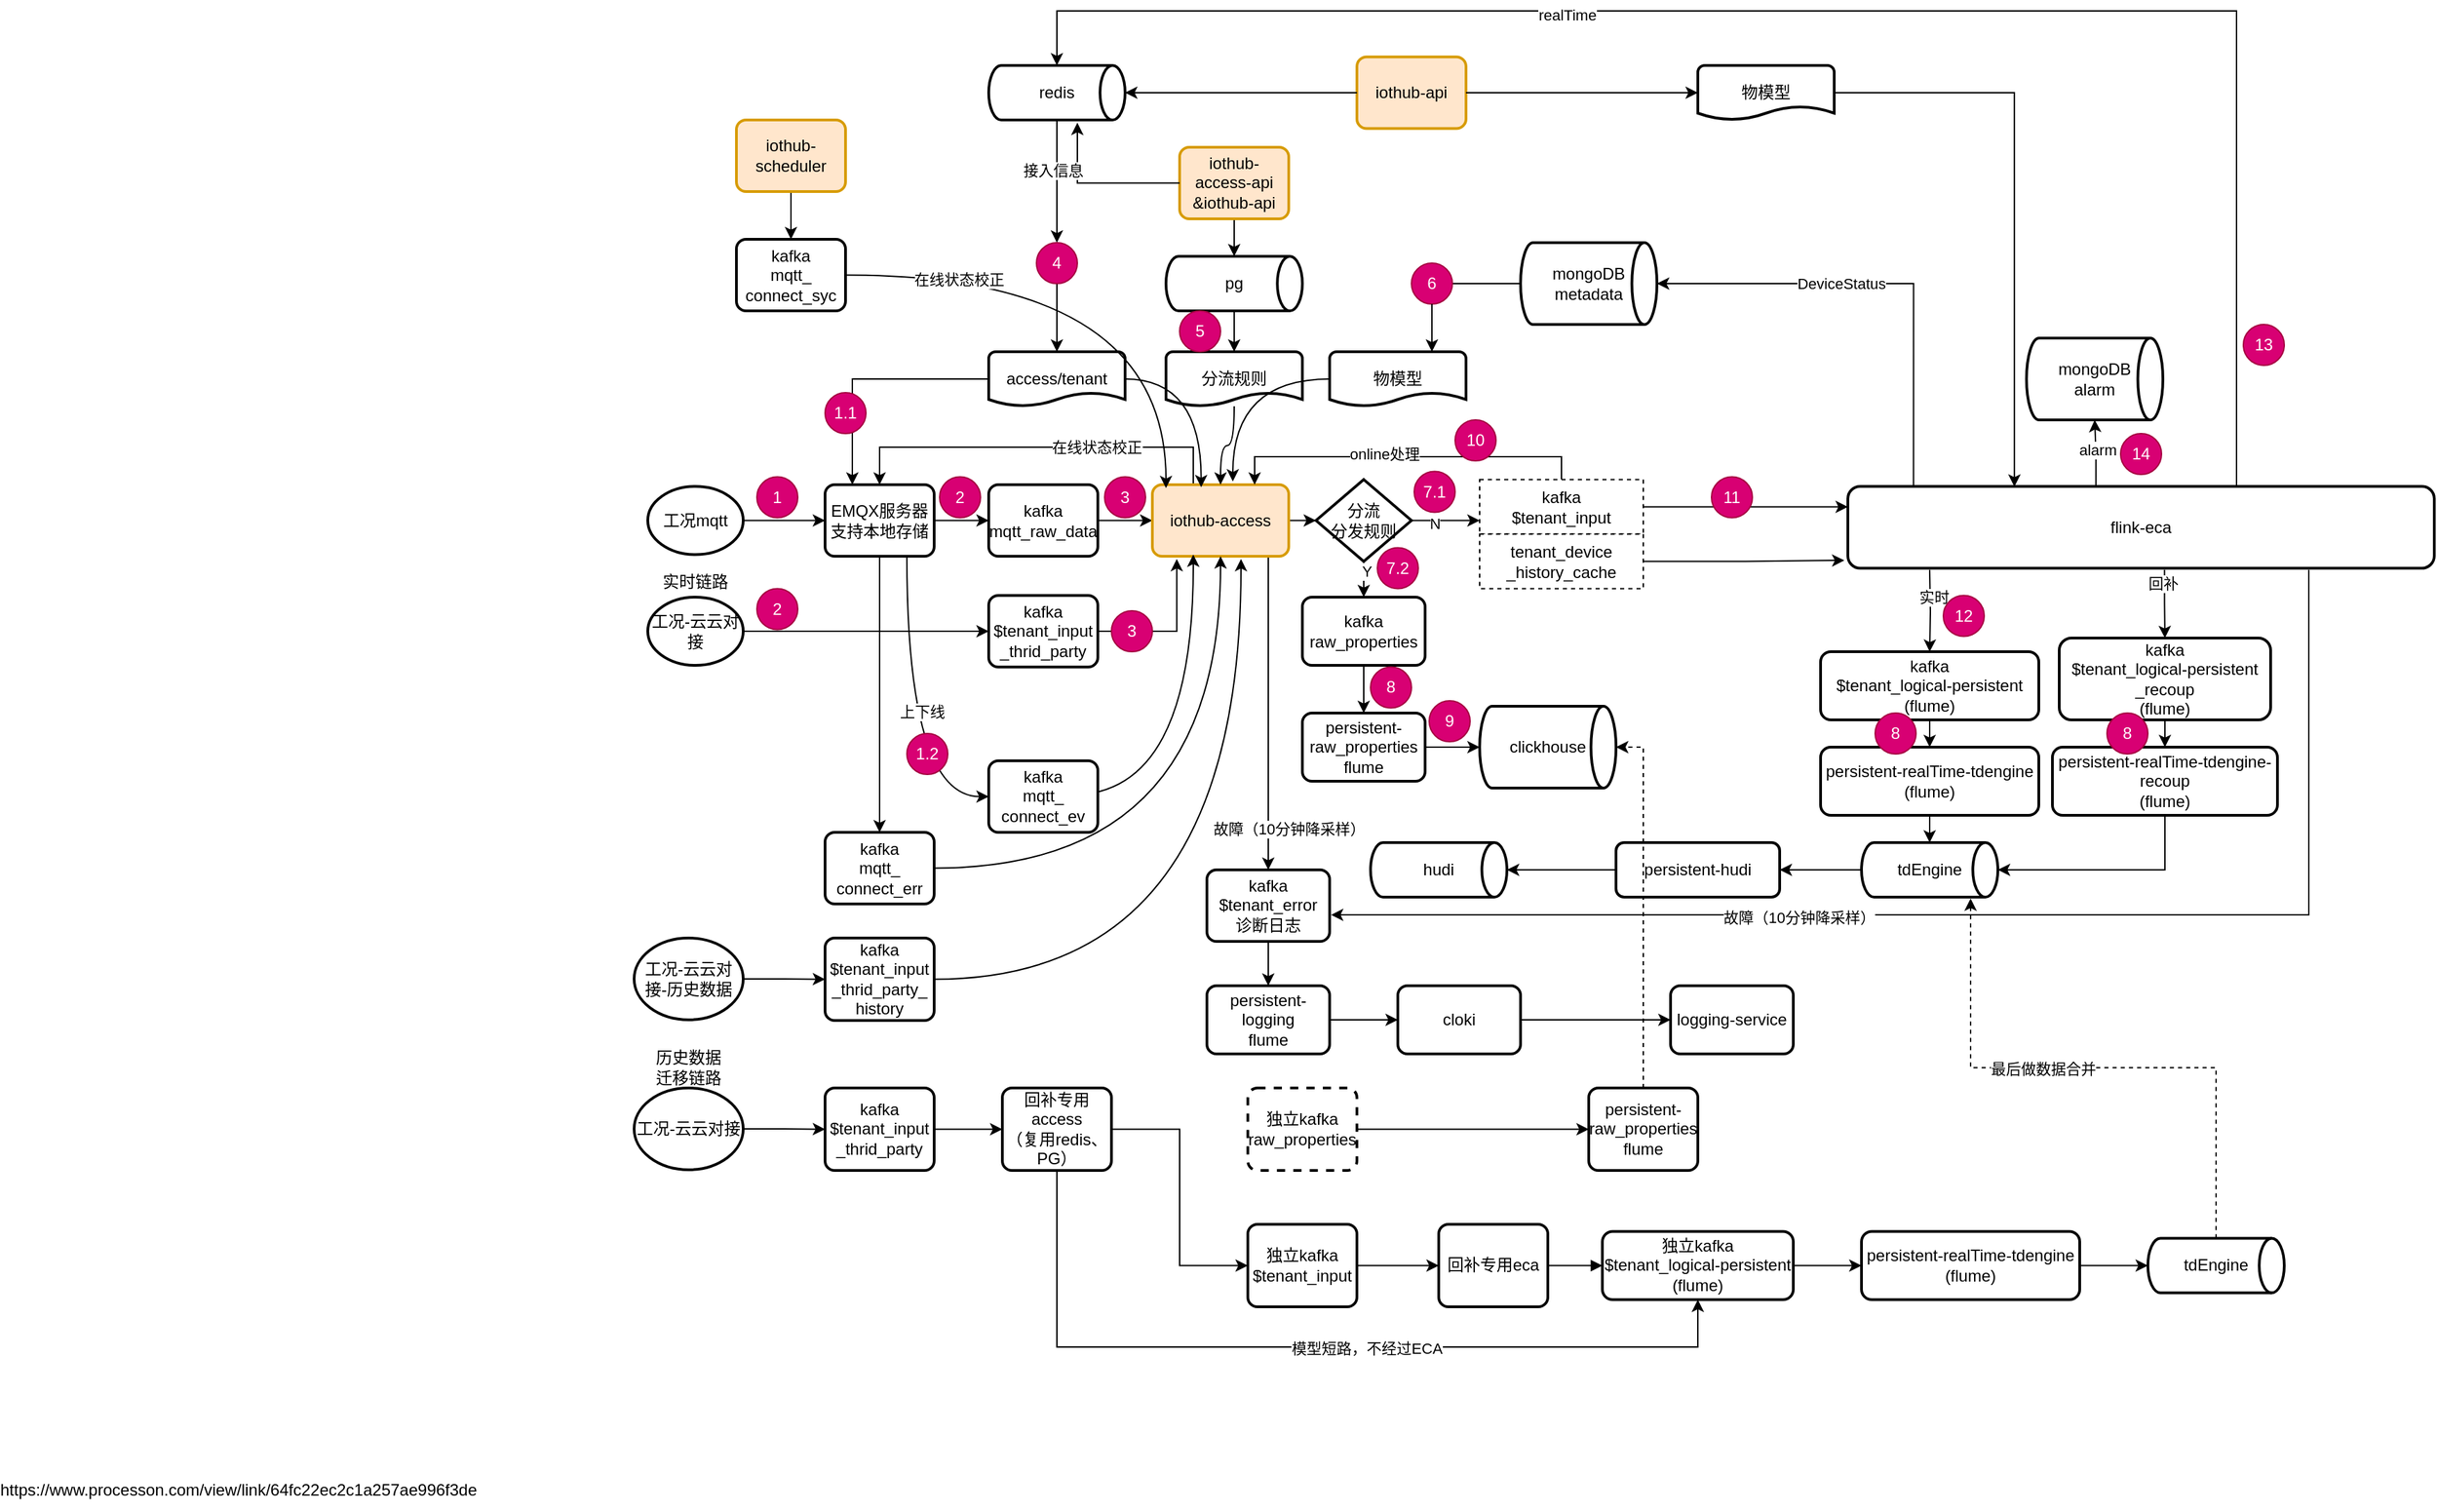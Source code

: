 <mxfile version="22.1.12" type="github">
  <diagram name="第 1 页" id="XTNMqFcawAKdZUNlb2e_">
    <mxGraphModel dx="1831" dy="1708" grid="1" gridSize="10" guides="1" tooltips="1" connect="1" arrows="1" fold="1" page="1" pageScale="1" pageWidth="827" pageHeight="1169" math="0" shadow="0">
      <root>
        <mxCell id="0" />
        <mxCell id="1" parent="0" />
        <mxCell id="IonNagwK2GZ255zKWjIW-7" value="" style="edgeStyle=orthogonalEdgeStyle;rounded=0;orthogonalLoop=1;jettySize=auto;html=1;" edge="1" parent="1" source="IonNagwK2GZ255zKWjIW-5" target="IonNagwK2GZ255zKWjIW-6">
          <mxGeometry relative="1" as="geometry" />
        </mxCell>
        <mxCell id="IonNagwK2GZ255zKWjIW-5" value="工况mqtt" style="strokeWidth=2;html=1;shape=mxgraph.flowchart.start_1;whiteSpace=wrap;" vertex="1" parent="1">
          <mxGeometry x="130" y="218.75" width="70" height="50" as="geometry" />
        </mxCell>
        <mxCell id="IonNagwK2GZ255zKWjIW-9" value="" style="edgeStyle=orthogonalEdgeStyle;rounded=0;orthogonalLoop=1;jettySize=auto;html=1;" edge="1" parent="1" source="IonNagwK2GZ255zKWjIW-6" target="IonNagwK2GZ255zKWjIW-8">
          <mxGeometry relative="1" as="geometry" />
        </mxCell>
        <mxCell id="IonNagwK2GZ255zKWjIW-49" style="edgeStyle=orthogonalEdgeStyle;rounded=0;orthogonalLoop=1;jettySize=auto;html=1;" edge="1" parent="1" source="IonNagwK2GZ255zKWjIW-6" target="IonNagwK2GZ255zKWjIW-48">
          <mxGeometry relative="1" as="geometry" />
        </mxCell>
        <mxCell id="IonNagwK2GZ255zKWjIW-50" style="edgeStyle=orthogonalEdgeStyle;rounded=0;orthogonalLoop=1;jettySize=auto;html=1;exitX=0.75;exitY=1;exitDx=0;exitDy=0;entryX=0;entryY=0.5;entryDx=0;entryDy=0;curved=1;" edge="1" parent="1" source="IonNagwK2GZ255zKWjIW-6" target="IonNagwK2GZ255zKWjIW-47">
          <mxGeometry relative="1" as="geometry" />
        </mxCell>
        <mxCell id="IonNagwK2GZ255zKWjIW-170" value="上下线" style="edgeLabel;html=1;align=center;verticalAlign=middle;resizable=0;points=[];" vertex="1" connectable="0" parent="IonNagwK2GZ255zKWjIW-50">
          <mxGeometry x="-0.038" y="11" relative="1" as="geometry">
            <mxPoint as="offset" />
          </mxGeometry>
        </mxCell>
        <mxCell id="IonNagwK2GZ255zKWjIW-6" value="EMQX服务器&lt;br&gt;支持本地存储" style="rounded=1;whiteSpace=wrap;html=1;absoluteArcSize=1;arcSize=14;strokeWidth=2;" vertex="1" parent="1">
          <mxGeometry x="260" y="217.5" width="80" height="52.5" as="geometry" />
        </mxCell>
        <mxCell id="IonNagwK2GZ255zKWjIW-11" value="" style="edgeStyle=orthogonalEdgeStyle;rounded=0;orthogonalLoop=1;jettySize=auto;html=1;" edge="1" parent="1" source="IonNagwK2GZ255zKWjIW-8" target="IonNagwK2GZ255zKWjIW-10">
          <mxGeometry relative="1" as="geometry" />
        </mxCell>
        <mxCell id="IonNagwK2GZ255zKWjIW-8" value="kafka&lt;br&gt;mqtt_raw_data" style="rounded=1;whiteSpace=wrap;html=1;absoluteArcSize=1;arcSize=14;strokeWidth=2;" vertex="1" parent="1">
          <mxGeometry x="380" y="217.5" width="80" height="52.5" as="geometry" />
        </mxCell>
        <mxCell id="IonNagwK2GZ255zKWjIW-13" value="" style="edgeStyle=orthogonalEdgeStyle;rounded=0;orthogonalLoop=1;jettySize=auto;html=1;" edge="1" parent="1" source="IonNagwK2GZ255zKWjIW-10" target="IonNagwK2GZ255zKWjIW-12">
          <mxGeometry relative="1" as="geometry" />
        </mxCell>
        <mxCell id="IonNagwK2GZ255zKWjIW-150" style="edgeStyle=orthogonalEdgeStyle;rounded=0;orthogonalLoop=1;jettySize=auto;html=1;entryX=0.5;entryY=0;entryDx=0;entryDy=0;" edge="1" parent="1" source="IonNagwK2GZ255zKWjIW-10" target="IonNagwK2GZ255zKWjIW-6">
          <mxGeometry relative="1" as="geometry">
            <Array as="points">
              <mxPoint x="530" y="190" />
              <mxPoint x="300" y="190" />
            </Array>
          </mxGeometry>
        </mxCell>
        <mxCell id="IonNagwK2GZ255zKWjIW-151" value="在线状态校正" style="edgeLabel;html=1;align=center;verticalAlign=middle;resizable=0;points=[];" vertex="1" connectable="0" parent="IonNagwK2GZ255zKWjIW-150">
          <mxGeometry x="-0.306" relative="1" as="geometry">
            <mxPoint as="offset" />
          </mxGeometry>
        </mxCell>
        <mxCell id="IonNagwK2GZ255zKWjIW-10" value="iothub-access" style="rounded=1;whiteSpace=wrap;html=1;absoluteArcSize=1;arcSize=14;strokeWidth=2;fillColor=#ffe6cc;strokeColor=#d79b00;" vertex="1" parent="1">
          <mxGeometry x="500" y="217.5" width="100" height="52.5" as="geometry" />
        </mxCell>
        <mxCell id="IonNagwK2GZ255zKWjIW-20" value="" style="edgeStyle=orthogonalEdgeStyle;rounded=0;orthogonalLoop=1;jettySize=auto;html=1;entryX=0;entryY=0.75;entryDx=0;entryDy=0;" edge="1" parent="1" source="IonNagwK2GZ255zKWjIW-12" target="IonNagwK2GZ255zKWjIW-16">
          <mxGeometry relative="1" as="geometry" />
        </mxCell>
        <mxCell id="IonNagwK2GZ255zKWjIW-179" value="N" style="edgeLabel;html=1;align=center;verticalAlign=middle;resizable=0;points=[];" vertex="1" connectable="0" parent="IonNagwK2GZ255zKWjIW-20">
          <mxGeometry x="-0.345" y="-2" relative="1" as="geometry">
            <mxPoint as="offset" />
          </mxGeometry>
        </mxCell>
        <mxCell id="IonNagwK2GZ255zKWjIW-41" value="" style="edgeStyle=orthogonalEdgeStyle;rounded=0;orthogonalLoop=1;jettySize=auto;html=1;" edge="1" parent="1" source="IonNagwK2GZ255zKWjIW-12" target="IonNagwK2GZ255zKWjIW-14">
          <mxGeometry relative="1" as="geometry" />
        </mxCell>
        <mxCell id="IonNagwK2GZ255zKWjIW-180" value="Y" style="edgeLabel;html=1;align=center;verticalAlign=middle;resizable=0;points=[];" vertex="1" connectable="0" parent="IonNagwK2GZ255zKWjIW-41">
          <mxGeometry x="0.273" y="2" relative="1" as="geometry">
            <mxPoint as="offset" />
          </mxGeometry>
        </mxCell>
        <mxCell id="IonNagwK2GZ255zKWjIW-12" value="分流&lt;br&gt;分发规则" style="strokeWidth=2;html=1;shape=mxgraph.flowchart.decision;whiteSpace=wrap;" vertex="1" parent="1">
          <mxGeometry x="620" y="213.75" width="70" height="60" as="geometry" />
        </mxCell>
        <mxCell id="IonNagwK2GZ255zKWjIW-185" value="" style="edgeStyle=orthogonalEdgeStyle;rounded=0;orthogonalLoop=1;jettySize=auto;html=1;" edge="1" parent="1" source="IonNagwK2GZ255zKWjIW-14" target="IonNagwK2GZ255zKWjIW-64">
          <mxGeometry relative="1" as="geometry" />
        </mxCell>
        <mxCell id="IonNagwK2GZ255zKWjIW-14" value="kafka&lt;br&gt;raw_properties" style="rounded=1;whiteSpace=wrap;html=1;absoluteArcSize=1;arcSize=14;strokeWidth=2;" vertex="1" parent="1">
          <mxGeometry x="610" y="300" width="90" height="50" as="geometry" />
        </mxCell>
        <mxCell id="IonNagwK2GZ255zKWjIW-23" style="edgeStyle=orthogonalEdgeStyle;rounded=0;orthogonalLoop=1;jettySize=auto;html=1;entryX=0;entryY=0.25;entryDx=0;entryDy=0;" edge="1" parent="1" source="IonNagwK2GZ255zKWjIW-16" target="IonNagwK2GZ255zKWjIW-21">
          <mxGeometry relative="1" as="geometry" />
        </mxCell>
        <mxCell id="IonNagwK2GZ255zKWjIW-155" style="edgeStyle=orthogonalEdgeStyle;rounded=0;orthogonalLoop=1;jettySize=auto;html=1;entryX=0.75;entryY=0;entryDx=0;entryDy=0;" edge="1" parent="1" source="IonNagwK2GZ255zKWjIW-16" target="IonNagwK2GZ255zKWjIW-10">
          <mxGeometry relative="1" as="geometry">
            <Array as="points">
              <mxPoint x="800" y="197" />
              <mxPoint x="575" y="197" />
            </Array>
          </mxGeometry>
        </mxCell>
        <mxCell id="IonNagwK2GZ255zKWjIW-156" value="online处理" style="edgeLabel;html=1;align=center;verticalAlign=middle;resizable=0;points=[];" vertex="1" connectable="0" parent="IonNagwK2GZ255zKWjIW-155">
          <mxGeometry x="0.123" y="-2" relative="1" as="geometry">
            <mxPoint as="offset" />
          </mxGeometry>
        </mxCell>
        <mxCell id="IonNagwK2GZ255zKWjIW-16" value="kafka&lt;br style=&quot;border-color: var(--border-color);&quot;&gt;$tenant_input" style="rounded=0;whiteSpace=wrap;html=1;dashed=1;" vertex="1" parent="1">
          <mxGeometry x="740" y="213.75" width="120" height="40" as="geometry" />
        </mxCell>
        <mxCell id="IonNagwK2GZ255zKWjIW-22" style="edgeStyle=orthogonalEdgeStyle;rounded=0;orthogonalLoop=1;jettySize=auto;html=1;entryX=-0.006;entryY=0.904;entryDx=0;entryDy=0;entryPerimeter=0;" edge="1" parent="1" source="IonNagwK2GZ255zKWjIW-17" target="IonNagwK2GZ255zKWjIW-21">
          <mxGeometry relative="1" as="geometry" />
        </mxCell>
        <mxCell id="IonNagwK2GZ255zKWjIW-17" value="tenant_device&lt;br style=&quot;border-color: var(--border-color);&quot;&gt;_history_cache" style="rounded=0;whiteSpace=wrap;html=1;dashed=1;" vertex="1" parent="1">
          <mxGeometry x="740" y="253.75" width="120" height="40" as="geometry" />
        </mxCell>
        <mxCell id="IonNagwK2GZ255zKWjIW-18" style="edgeStyle=orthogonalEdgeStyle;rounded=0;orthogonalLoop=1;jettySize=auto;html=1;exitX=0.5;exitY=1;exitDx=0;exitDy=0;" edge="1" parent="1" source="IonNagwK2GZ255zKWjIW-16" target="IonNagwK2GZ255zKWjIW-16">
          <mxGeometry relative="1" as="geometry" />
        </mxCell>
        <mxCell id="IonNagwK2GZ255zKWjIW-27" style="edgeStyle=orthogonalEdgeStyle;rounded=0;orthogonalLoop=1;jettySize=auto;html=1;" edge="1" parent="1" source="IonNagwK2GZ255zKWjIW-90" target="IonNagwK2GZ255zKWjIW-25">
          <mxGeometry relative="1" as="geometry">
            <mxPoint x="1070" y="280" as="sourcePoint" />
          </mxGeometry>
        </mxCell>
        <mxCell id="IonNagwK2GZ255zKWjIW-95" style="edgeStyle=orthogonalEdgeStyle;rounded=0;orthogonalLoop=1;jettySize=auto;html=1;exitX=0.54;exitY=1.021;exitDx=0;exitDy=0;exitPerimeter=0;" edge="1" parent="1" source="IonNagwK2GZ255zKWjIW-21" target="IonNagwK2GZ255zKWjIW-94">
          <mxGeometry relative="1" as="geometry">
            <mxPoint x="1240" y="270" as="sourcePoint" />
          </mxGeometry>
        </mxCell>
        <mxCell id="IonNagwK2GZ255zKWjIW-97" value="回补" style="edgeLabel;html=1;align=center;verticalAlign=middle;resizable=0;points=[];" vertex="1" connectable="0" parent="IonNagwK2GZ255zKWjIW-95">
          <mxGeometry x="-0.603" y="-1" relative="1" as="geometry">
            <mxPoint as="offset" />
          </mxGeometry>
        </mxCell>
        <mxCell id="IonNagwK2GZ255zKWjIW-140" value="" style="edgeStyle=orthogonalEdgeStyle;rounded=0;orthogonalLoop=1;jettySize=auto;html=1;exitX=0.423;exitY=-0.012;exitDx=0;exitDy=0;exitPerimeter=0;" edge="1" parent="1" source="IonNagwK2GZ255zKWjIW-21" target="IonNagwK2GZ255zKWjIW-24">
          <mxGeometry relative="1" as="geometry" />
        </mxCell>
        <mxCell id="IonNagwK2GZ255zKWjIW-141" value="alarm" style="edgeLabel;html=1;align=center;verticalAlign=middle;resizable=0;points=[];" vertex="1" connectable="0" parent="IonNagwK2GZ255zKWjIW-140">
          <mxGeometry x="0.101" y="-2" relative="1" as="geometry">
            <mxPoint as="offset" />
          </mxGeometry>
        </mxCell>
        <mxCell id="IonNagwK2GZ255zKWjIW-21" value="flink-eca" style="rounded=1;whiteSpace=wrap;html=1;strokeWidth=2;" vertex="1" parent="1">
          <mxGeometry x="1010" y="218.75" width="430" height="60" as="geometry" />
        </mxCell>
        <mxCell id="IonNagwK2GZ255zKWjIW-24" value="mongoDB&lt;br&gt;alarm" style="strokeWidth=2;html=1;shape=mxgraph.flowchart.direct_data;whiteSpace=wrap;" vertex="1" parent="1">
          <mxGeometry x="1141" y="110" width="100" height="60" as="geometry" />
        </mxCell>
        <mxCell id="IonNagwK2GZ255zKWjIW-25" value="persistent-realTime-tdengine&lt;br&gt;(flume)" style="rounded=1;whiteSpace=wrap;html=1;strokeWidth=2;" vertex="1" parent="1">
          <mxGeometry x="990" y="410" width="160" height="50" as="geometry" />
        </mxCell>
        <mxCell id="IonNagwK2GZ255zKWjIW-26" value="persistent-realTime-tdengine-recoup&lt;br style=&quot;border-color: var(--border-color);&quot;&gt;(flume)" style="rounded=1;whiteSpace=wrap;html=1;strokeWidth=2;" vertex="1" parent="1">
          <mxGeometry x="1160" y="410" width="165" height="50" as="geometry" />
        </mxCell>
        <mxCell id="IonNagwK2GZ255zKWjIW-34" value="" style="edgeStyle=orthogonalEdgeStyle;rounded=0;orthogonalLoop=1;jettySize=auto;html=1;entryX=1;entryY=0.5;entryDx=0;entryDy=0;entryPerimeter=0;" edge="1" parent="1" source="IonNagwK2GZ255zKWjIW-32" target="IonNagwK2GZ255zKWjIW-35">
          <mxGeometry relative="1" as="geometry">
            <mxPoint x="760" y="490" as="targetPoint" />
          </mxGeometry>
        </mxCell>
        <mxCell id="IonNagwK2GZ255zKWjIW-32" value="persistent-hudi" style="rounded=1;whiteSpace=wrap;html=1;strokeWidth=2;" vertex="1" parent="1">
          <mxGeometry x="840" y="480" width="120" height="40" as="geometry" />
        </mxCell>
        <mxCell id="IonNagwK2GZ255zKWjIW-35" value="hudi" style="strokeWidth=2;html=1;shape=mxgraph.flowchart.direct_data;whiteSpace=wrap;" vertex="1" parent="1">
          <mxGeometry x="660" y="480" width="100" height="40" as="geometry" />
        </mxCell>
        <mxCell id="IonNagwK2GZ255zKWjIW-38" style="edgeStyle=orthogonalEdgeStyle;rounded=0;orthogonalLoop=1;jettySize=auto;html=1;entryX=1;entryY=0.5;entryDx=0;entryDy=0;entryPerimeter=0;exitX=0.5;exitY=1;exitDx=0;exitDy=0;" edge="1" parent="1" source="IonNagwK2GZ255zKWjIW-26" target="IonNagwK2GZ255zKWjIW-104">
          <mxGeometry relative="1" as="geometry">
            <mxPoint x="1130" y="506" as="targetPoint" />
          </mxGeometry>
        </mxCell>
        <mxCell id="IonNagwK2GZ255zKWjIW-44" style="edgeStyle=orthogonalEdgeStyle;rounded=0;orthogonalLoop=1;jettySize=auto;html=1;" edge="1" parent="1" source="IonNagwK2GZ255zKWjIW-42" target="IonNagwK2GZ255zKWjIW-43">
          <mxGeometry relative="1" as="geometry" />
        </mxCell>
        <mxCell id="IonNagwK2GZ255zKWjIW-42" value="工况-云云对接" style="strokeWidth=2;html=1;shape=mxgraph.flowchart.start_1;whiteSpace=wrap;" vertex="1" parent="1">
          <mxGeometry x="130" y="300" width="70" height="50" as="geometry" />
        </mxCell>
        <mxCell id="IonNagwK2GZ255zKWjIW-43" value="kafka&lt;br&gt;$tenant_input&lt;br&gt;_thrid_party" style="rounded=1;whiteSpace=wrap;html=1;absoluteArcSize=1;arcSize=14;strokeWidth=2;" vertex="1" parent="1">
          <mxGeometry x="380" y="298.75" width="80" height="52.5" as="geometry" />
        </mxCell>
        <mxCell id="IonNagwK2GZ255zKWjIW-51" style="edgeStyle=orthogonalEdgeStyle;rounded=0;orthogonalLoop=1;jettySize=auto;html=1;curved=1;" edge="1" parent="1">
          <mxGeometry relative="1" as="geometry">
            <mxPoint x="440" y="445.05" as="sourcePoint" />
            <mxPoint x="530" y="268.75" as="targetPoint" />
          </mxGeometry>
        </mxCell>
        <mxCell id="IonNagwK2GZ255zKWjIW-47" value="kafka&lt;br style=&quot;border-color: var(--border-color);&quot;&gt;mqtt_&lt;br&gt;connect_ev" style="rounded=1;whiteSpace=wrap;html=1;absoluteArcSize=1;arcSize=14;strokeWidth=2;" vertex="1" parent="1">
          <mxGeometry x="380" y="420" width="80" height="52.5" as="geometry" />
        </mxCell>
        <mxCell id="IonNagwK2GZ255zKWjIW-52" style="edgeStyle=orthogonalEdgeStyle;rounded=0;orthogonalLoop=1;jettySize=auto;html=1;entryX=0.5;entryY=1;entryDx=0;entryDy=0;curved=1;" edge="1" parent="1" source="IonNagwK2GZ255zKWjIW-48" target="IonNagwK2GZ255zKWjIW-10">
          <mxGeometry relative="1" as="geometry" />
        </mxCell>
        <mxCell id="IonNagwK2GZ255zKWjIW-48" value="kafka&lt;br style=&quot;border-color: var(--border-color);&quot;&gt;mqtt_&lt;br&gt;connect_err" style="rounded=1;whiteSpace=wrap;html=1;absoluteArcSize=1;arcSize=14;strokeWidth=2;" vertex="1" parent="1">
          <mxGeometry x="260" y="472.5" width="80" height="52.5" as="geometry" />
        </mxCell>
        <mxCell id="IonNagwK2GZ255zKWjIW-73" value="" style="edgeStyle=orthogonalEdgeStyle;rounded=0;orthogonalLoop=1;jettySize=auto;html=1;" edge="1" parent="1" source="IonNagwK2GZ255zKWjIW-53" target="IonNagwK2GZ255zKWjIW-54">
          <mxGeometry relative="1" as="geometry" />
        </mxCell>
        <mxCell id="IonNagwK2GZ255zKWjIW-53" value="工况-云云对接-历史数据" style="strokeWidth=2;html=1;shape=mxgraph.flowchart.start_1;whiteSpace=wrap;" vertex="1" parent="1">
          <mxGeometry x="120" y="550" width="80" height="60" as="geometry" />
        </mxCell>
        <mxCell id="IonNagwK2GZ255zKWjIW-54" value="kafka&lt;br&gt;$tenant_input&lt;br&gt;_thrid_party_&lt;br&gt;history" style="rounded=1;whiteSpace=wrap;html=1;absoluteArcSize=1;arcSize=14;strokeWidth=2;" vertex="1" parent="1">
          <mxGeometry x="260" y="550" width="80" height="60.5" as="geometry" />
        </mxCell>
        <mxCell id="IonNagwK2GZ255zKWjIW-55" style="edgeStyle=orthogonalEdgeStyle;rounded=0;orthogonalLoop=1;jettySize=auto;html=1;entryX=0.65;entryY=1.038;entryDx=0;entryDy=0;entryPerimeter=0;curved=1;" edge="1" parent="1" source="IonNagwK2GZ255zKWjIW-54" target="IonNagwK2GZ255zKWjIW-10">
          <mxGeometry relative="1" as="geometry" />
        </mxCell>
        <mxCell id="IonNagwK2GZ255zKWjIW-68" value="" style="edgeStyle=orthogonalEdgeStyle;rounded=0;orthogonalLoop=1;jettySize=auto;html=1;" edge="1" parent="1" source="IonNagwK2GZ255zKWjIW-58" target="IonNagwK2GZ255zKWjIW-67">
          <mxGeometry relative="1" as="geometry" />
        </mxCell>
        <mxCell id="IonNagwK2GZ255zKWjIW-58" value="kafka&lt;br style=&quot;border-color: var(--border-color);&quot;&gt;$tenant_error&lt;br&gt;诊断日志" style="rounded=1;whiteSpace=wrap;html=1;absoluteArcSize=1;arcSize=14;strokeWidth=2;" vertex="1" parent="1">
          <mxGeometry x="540" y="500" width="90" height="52.5" as="geometry" />
        </mxCell>
        <mxCell id="IonNagwK2GZ255zKWjIW-60" style="edgeStyle=orthogonalEdgeStyle;rounded=0;orthogonalLoop=1;jettySize=auto;html=1;entryX=0.85;entryY=1.019;entryDx=0;entryDy=0;entryPerimeter=0;startArrow=classic;startFill=1;endArrow=none;endFill=0;" edge="1" parent="1" source="IonNagwK2GZ255zKWjIW-58" target="IonNagwK2GZ255zKWjIW-10">
          <mxGeometry relative="1" as="geometry" />
        </mxCell>
        <mxCell id="IonNagwK2GZ255zKWjIW-61" value="故障（10分钟降采样）" style="edgeLabel;html=1;align=center;verticalAlign=middle;resizable=0;points=[];" vertex="1" connectable="0" parent="IonNagwK2GZ255zKWjIW-60">
          <mxGeometry x="-0.24" relative="1" as="geometry">
            <mxPoint x="15" y="57" as="offset" />
          </mxGeometry>
        </mxCell>
        <mxCell id="IonNagwK2GZ255zKWjIW-62" value="" style="endArrow=classic;html=1;rounded=0;exitX=0.786;exitY=1.021;exitDx=0;exitDy=0;exitPerimeter=0;entryX=1.011;entryY=0.629;entryDx=0;entryDy=0;entryPerimeter=0;edgeStyle=orthogonalEdgeStyle;" edge="1" parent="1" source="IonNagwK2GZ255zKWjIW-21" target="IonNagwK2GZ255zKWjIW-58">
          <mxGeometry width="50" height="50" relative="1" as="geometry">
            <mxPoint x="1440" y="260" as="sourcePoint" />
            <mxPoint x="1490" y="210" as="targetPoint" />
            <Array as="points">
              <mxPoint x="1348" y="533" />
            </Array>
          </mxGeometry>
        </mxCell>
        <mxCell id="IonNagwK2GZ255zKWjIW-63" value="故障（10分钟降采样）" style="edgeLabel;html=1;align=center;verticalAlign=middle;resizable=0;points=[];" vertex="1" connectable="0" parent="IonNagwK2GZ255zKWjIW-62">
          <mxGeometry x="0.293" y="2" relative="1" as="geometry">
            <mxPoint as="offset" />
          </mxGeometry>
        </mxCell>
        <mxCell id="IonNagwK2GZ255zKWjIW-66" value="" style="edgeStyle=orthogonalEdgeStyle;rounded=0;orthogonalLoop=1;jettySize=auto;html=1;" edge="1" parent="1" source="IonNagwK2GZ255zKWjIW-64" target="IonNagwK2GZ255zKWjIW-65">
          <mxGeometry relative="1" as="geometry" />
        </mxCell>
        <mxCell id="IonNagwK2GZ255zKWjIW-64" value="persistent-raw_properties&lt;br&gt;flume" style="rounded=1;whiteSpace=wrap;html=1;absoluteArcSize=1;arcSize=14;strokeWidth=2;" vertex="1" parent="1">
          <mxGeometry x="610" y="385" width="90" height="50" as="geometry" />
        </mxCell>
        <mxCell id="IonNagwK2GZ255zKWjIW-65" value="clickhouse" style="strokeWidth=2;html=1;shape=mxgraph.flowchart.direct_data;whiteSpace=wrap;" vertex="1" parent="1">
          <mxGeometry x="740" y="380" width="100" height="60" as="geometry" />
        </mxCell>
        <mxCell id="IonNagwK2GZ255zKWjIW-70" value="" style="edgeStyle=orthogonalEdgeStyle;rounded=0;orthogonalLoop=1;jettySize=auto;html=1;" edge="1" parent="1" source="IonNagwK2GZ255zKWjIW-67" target="IonNagwK2GZ255zKWjIW-69">
          <mxGeometry relative="1" as="geometry" />
        </mxCell>
        <mxCell id="IonNagwK2GZ255zKWjIW-67" value="persistent-logging&lt;br&gt;flume" style="rounded=1;whiteSpace=wrap;html=1;absoluteArcSize=1;arcSize=14;strokeWidth=2;" vertex="1" parent="1">
          <mxGeometry x="540" y="585" width="90" height="50" as="geometry" />
        </mxCell>
        <mxCell id="IonNagwK2GZ255zKWjIW-72" value="" style="edgeStyle=orthogonalEdgeStyle;rounded=0;orthogonalLoop=1;jettySize=auto;html=1;" edge="1" parent="1" source="IonNagwK2GZ255zKWjIW-69" target="IonNagwK2GZ255zKWjIW-71">
          <mxGeometry relative="1" as="geometry" />
        </mxCell>
        <mxCell id="IonNagwK2GZ255zKWjIW-69" value="cloki" style="rounded=1;whiteSpace=wrap;html=1;absoluteArcSize=1;arcSize=14;strokeWidth=2;" vertex="1" parent="1">
          <mxGeometry x="680" y="585" width="90" height="50" as="geometry" />
        </mxCell>
        <mxCell id="IonNagwK2GZ255zKWjIW-71" value="logging-service" style="rounded=1;whiteSpace=wrap;html=1;absoluteArcSize=1;arcSize=14;strokeWidth=2;" vertex="1" parent="1">
          <mxGeometry x="880" y="585" width="90" height="50" as="geometry" />
        </mxCell>
        <mxCell id="IonNagwK2GZ255zKWjIW-82" value="" style="edgeStyle=orthogonalEdgeStyle;rounded=0;orthogonalLoop=1;jettySize=auto;html=1;" edge="1" parent="1" source="IonNagwK2GZ255zKWjIW-74" target="IonNagwK2GZ255zKWjIW-75">
          <mxGeometry relative="1" as="geometry" />
        </mxCell>
        <mxCell id="IonNagwK2GZ255zKWjIW-74" value="工况-云云对接" style="strokeWidth=2;html=1;shape=mxgraph.flowchart.start_1;whiteSpace=wrap;" vertex="1" parent="1">
          <mxGeometry x="120" y="660" width="80" height="60" as="geometry" />
        </mxCell>
        <mxCell id="IonNagwK2GZ255zKWjIW-85" value="" style="edgeStyle=orthogonalEdgeStyle;rounded=0;orthogonalLoop=1;jettySize=auto;html=1;" edge="1" parent="1" source="IonNagwK2GZ255zKWjIW-75" target="IonNagwK2GZ255zKWjIW-77">
          <mxGeometry relative="1" as="geometry" />
        </mxCell>
        <mxCell id="IonNagwK2GZ255zKWjIW-75" value="kafka&lt;br&gt;$tenant_input&lt;br&gt;_thrid_party" style="rounded=1;whiteSpace=wrap;html=1;absoluteArcSize=1;arcSize=14;strokeWidth=2;" vertex="1" parent="1">
          <mxGeometry x="260" y="660" width="80" height="60.5" as="geometry" />
        </mxCell>
        <mxCell id="IonNagwK2GZ255zKWjIW-87" style="edgeStyle=orthogonalEdgeStyle;rounded=0;orthogonalLoop=1;jettySize=auto;html=1;entryX=0;entryY=0.5;entryDx=0;entryDy=0;" edge="1" parent="1" source="IonNagwK2GZ255zKWjIW-77" target="IonNagwK2GZ255zKWjIW-86">
          <mxGeometry relative="1" as="geometry" />
        </mxCell>
        <mxCell id="IonNagwK2GZ255zKWjIW-113" value="" style="edgeStyle=orthogonalEdgeStyle;rounded=0;orthogonalLoop=1;jettySize=auto;html=1;entryX=0.5;entryY=1;entryDx=0;entryDy=0;exitX=0.5;exitY=1;exitDx=0;exitDy=0;" edge="1" parent="1" source="IonNagwK2GZ255zKWjIW-77" target="IonNagwK2GZ255zKWjIW-98">
          <mxGeometry relative="1" as="geometry">
            <mxPoint x="475" y="765.25" as="sourcePoint" />
            <mxPoint x="975" y="890.2" as="targetPoint" />
            <Array as="points">
              <mxPoint x="430" y="850" />
              <mxPoint x="900" y="850" />
            </Array>
          </mxGeometry>
        </mxCell>
        <mxCell id="IonNagwK2GZ255zKWjIW-114" value="模型短路，不经过ECA" style="edgeLabel;html=1;align=center;verticalAlign=middle;resizable=0;points=[];" vertex="1" connectable="0" parent="IonNagwK2GZ255zKWjIW-113">
          <mxGeometry x="0.124" y="-1" relative="1" as="geometry">
            <mxPoint as="offset" />
          </mxGeometry>
        </mxCell>
        <mxCell id="IonNagwK2GZ255zKWjIW-77" value="回补专用&lt;br&gt;access&lt;br&gt;（复用redis、PG）" style="rounded=1;whiteSpace=wrap;html=1;absoluteArcSize=1;arcSize=14;strokeWidth=2;" vertex="1" parent="1">
          <mxGeometry x="390" y="660" width="80" height="60.5" as="geometry" />
        </mxCell>
        <mxCell id="IonNagwK2GZ255zKWjIW-80" value="" style="edgeStyle=orthogonalEdgeStyle;rounded=0;orthogonalLoop=1;jettySize=auto;html=1;" edge="1" parent="1" source="IonNagwK2GZ255zKWjIW-78" target="IonNagwK2GZ255zKWjIW-79">
          <mxGeometry relative="1" as="geometry" />
        </mxCell>
        <mxCell id="IonNagwK2GZ255zKWjIW-78" value="独立kafka&lt;br&gt;raw_properties" style="rounded=1;whiteSpace=wrap;html=1;absoluteArcSize=1;arcSize=14;strokeWidth=2;dashed=1;" vertex="1" parent="1">
          <mxGeometry x="570" y="660" width="80" height="60.5" as="geometry" />
        </mxCell>
        <mxCell id="IonNagwK2GZ255zKWjIW-79" value="persistent-raw_properties&lt;br style=&quot;border-color: var(--border-color);&quot;&gt;flume" style="rounded=1;whiteSpace=wrap;html=1;absoluteArcSize=1;arcSize=14;strokeWidth=2;" vertex="1" parent="1">
          <mxGeometry x="820" y="660" width="80" height="60.5" as="geometry" />
        </mxCell>
        <mxCell id="IonNagwK2GZ255zKWjIW-81" style="edgeStyle=orthogonalEdgeStyle;rounded=0;orthogonalLoop=1;jettySize=auto;html=1;entryX=1;entryY=0.5;entryDx=0;entryDy=0;entryPerimeter=0;dashed=1;" edge="1" parent="1" source="IonNagwK2GZ255zKWjIW-79" target="IonNagwK2GZ255zKWjIW-65">
          <mxGeometry relative="1" as="geometry" />
        </mxCell>
        <mxCell id="IonNagwK2GZ255zKWjIW-83" value="实时链路" style="text;html=1;strokeColor=none;fillColor=none;align=center;verticalAlign=middle;whiteSpace=wrap;rounded=0;" vertex="1" parent="1">
          <mxGeometry x="135" y="273.75" width="60" height="30" as="geometry" />
        </mxCell>
        <mxCell id="IonNagwK2GZ255zKWjIW-84" value="历史数据迁移链路" style="text;html=1;strokeColor=none;fillColor=none;align=center;verticalAlign=middle;whiteSpace=wrap;rounded=0;" vertex="1" parent="1">
          <mxGeometry x="130" y="630" width="60" height="30" as="geometry" />
        </mxCell>
        <mxCell id="IonNagwK2GZ255zKWjIW-89" value="" style="edgeStyle=orthogonalEdgeStyle;rounded=0;orthogonalLoop=1;jettySize=auto;html=1;" edge="1" parent="1" source="IonNagwK2GZ255zKWjIW-86" target="IonNagwK2GZ255zKWjIW-88">
          <mxGeometry relative="1" as="geometry" />
        </mxCell>
        <mxCell id="IonNagwK2GZ255zKWjIW-86" value="独立kafka&lt;br&gt;$tenant_input" style="rounded=1;whiteSpace=wrap;html=1;absoluteArcSize=1;arcSize=14;strokeWidth=2;" vertex="1" parent="1">
          <mxGeometry x="570" y="760" width="80" height="60.5" as="geometry" />
        </mxCell>
        <mxCell id="IonNagwK2GZ255zKWjIW-88" value="回补专用eca" style="rounded=1;whiteSpace=wrap;html=1;absoluteArcSize=1;arcSize=14;strokeWidth=2;" vertex="1" parent="1">
          <mxGeometry x="710" y="760" width="80" height="60.5" as="geometry" />
        </mxCell>
        <mxCell id="IonNagwK2GZ255zKWjIW-91" value="" style="edgeStyle=orthogonalEdgeStyle;rounded=0;orthogonalLoop=1;jettySize=auto;html=1;" edge="1" parent="1" target="IonNagwK2GZ255zKWjIW-90">
          <mxGeometry relative="1" as="geometry">
            <mxPoint x="1070" y="280" as="sourcePoint" />
            <mxPoint x="1070" y="365" as="targetPoint" />
          </mxGeometry>
        </mxCell>
        <mxCell id="IonNagwK2GZ255zKWjIW-92" value="实时" style="edgeLabel;html=1;align=center;verticalAlign=middle;resizable=0;points=[];" vertex="1" connectable="0" parent="IonNagwK2GZ255zKWjIW-91">
          <mxGeometry x="-0.347" y="2" relative="1" as="geometry">
            <mxPoint as="offset" />
          </mxGeometry>
        </mxCell>
        <mxCell id="IonNagwK2GZ255zKWjIW-90" value="kafka&lt;br&gt;$tenant_logical-persistent&lt;br&gt;(flume)" style="rounded=1;whiteSpace=wrap;html=1;strokeWidth=2;" vertex="1" parent="1">
          <mxGeometry x="990" y="340" width="160" height="50" as="geometry" />
        </mxCell>
        <mxCell id="IonNagwK2GZ255zKWjIW-96" value="" style="edgeStyle=orthogonalEdgeStyle;rounded=0;orthogonalLoop=1;jettySize=auto;html=1;" edge="1" parent="1" source="IonNagwK2GZ255zKWjIW-94" target="IonNagwK2GZ255zKWjIW-26">
          <mxGeometry relative="1" as="geometry" />
        </mxCell>
        <mxCell id="IonNagwK2GZ255zKWjIW-94" value="kafka&lt;br style=&quot;border-color: var(--border-color);&quot;&gt;$tenant_logical-persistent&lt;br&gt;_recoup&lt;br&gt;(flume)" style="rounded=1;whiteSpace=wrap;html=1;strokeWidth=2;" vertex="1" parent="1">
          <mxGeometry x="1165" y="330" width="155" height="60" as="geometry" />
        </mxCell>
        <mxCell id="IonNagwK2GZ255zKWjIW-99" value="" style="edgeStyle=orthogonalEdgeStyle;rounded=0;orthogonalLoop=1;jettySize=auto;html=1;endArrow=none;endFill=0;startArrow=block;startFill=1;" edge="1" parent="1" source="IonNagwK2GZ255zKWjIW-98" target="IonNagwK2GZ255zKWjIW-88">
          <mxGeometry relative="1" as="geometry" />
        </mxCell>
        <mxCell id="IonNagwK2GZ255zKWjIW-102" value="" style="edgeStyle=orthogonalEdgeStyle;rounded=0;orthogonalLoop=1;jettySize=auto;html=1;" edge="1" parent="1" source="IonNagwK2GZ255zKWjIW-98" target="IonNagwK2GZ255zKWjIW-101">
          <mxGeometry relative="1" as="geometry" />
        </mxCell>
        <mxCell id="IonNagwK2GZ255zKWjIW-98" value="独立kafka&lt;br&gt;$tenant_logical-persistent&lt;br&gt;(flume)" style="rounded=1;whiteSpace=wrap;html=1;strokeWidth=2;" vertex="1" parent="1">
          <mxGeometry x="830" y="765.25" width="140" height="50" as="geometry" />
        </mxCell>
        <mxCell id="IonNagwK2GZ255zKWjIW-116" value="" style="edgeStyle=orthogonalEdgeStyle;rounded=0;orthogonalLoop=1;jettySize=auto;html=1;" edge="1" parent="1" source="IonNagwK2GZ255zKWjIW-101" target="IonNagwK2GZ255zKWjIW-115">
          <mxGeometry relative="1" as="geometry" />
        </mxCell>
        <mxCell id="IonNagwK2GZ255zKWjIW-101" value="persistent-realTime-tdengine&lt;br&gt;(flume)" style="rounded=1;whiteSpace=wrap;html=1;strokeWidth=2;" vertex="1" parent="1">
          <mxGeometry x="1020" y="765.25" width="160" height="50" as="geometry" />
        </mxCell>
        <mxCell id="IonNagwK2GZ255zKWjIW-106" value="" style="edgeStyle=orthogonalEdgeStyle;rounded=0;orthogonalLoop=1;jettySize=auto;html=1;" edge="1" parent="1" source="IonNagwK2GZ255zKWjIW-104" target="IonNagwK2GZ255zKWjIW-32">
          <mxGeometry relative="1" as="geometry" />
        </mxCell>
        <mxCell id="IonNagwK2GZ255zKWjIW-104" value="tdEngine" style="strokeWidth=2;html=1;shape=mxgraph.flowchart.direct_data;whiteSpace=wrap;" vertex="1" parent="1">
          <mxGeometry x="1020" y="480" width="100" height="40" as="geometry" />
        </mxCell>
        <mxCell id="IonNagwK2GZ255zKWjIW-107" style="edgeStyle=orthogonalEdgeStyle;rounded=0;orthogonalLoop=1;jettySize=auto;html=1;exitX=0.5;exitY=1;exitDx=0;exitDy=0;entryX=0.5;entryY=0;entryDx=0;entryDy=0;entryPerimeter=0;" edge="1" parent="1" source="IonNagwK2GZ255zKWjIW-25" target="IonNagwK2GZ255zKWjIW-104">
          <mxGeometry relative="1" as="geometry" />
        </mxCell>
        <mxCell id="IonNagwK2GZ255zKWjIW-108" style="edgeStyle=orthogonalEdgeStyle;rounded=0;orthogonalLoop=1;jettySize=auto;html=1;entryX=0.8;entryY=1.025;entryDx=0;entryDy=0;entryPerimeter=0;dashed=1;exitX=0.5;exitY=0;exitDx=0;exitDy=0;exitPerimeter=0;" edge="1" parent="1" source="IonNagwK2GZ255zKWjIW-115" target="IonNagwK2GZ255zKWjIW-104">
          <mxGeometry relative="1" as="geometry" />
        </mxCell>
        <mxCell id="IonNagwK2GZ255zKWjIW-109" value="最后做数据合并" style="edgeLabel;html=1;align=center;verticalAlign=middle;resizable=0;points=[];" vertex="1" connectable="0" parent="IonNagwK2GZ255zKWjIW-108">
          <mxGeometry x="0.173" y="1" relative="1" as="geometry">
            <mxPoint as="offset" />
          </mxGeometry>
        </mxCell>
        <mxCell id="IonNagwK2GZ255zKWjIW-115" value="tdEngine" style="strokeWidth=2;html=1;shape=mxgraph.flowchart.direct_data;whiteSpace=wrap;" vertex="1" parent="1">
          <mxGeometry x="1230" y="770.25" width="100" height="40" as="geometry" />
        </mxCell>
        <mxCell id="IonNagwK2GZ255zKWjIW-157" style="edgeStyle=orthogonalEdgeStyle;rounded=0;orthogonalLoop=1;jettySize=auto;html=1;entryX=0.25;entryY=0;entryDx=0;entryDy=0;" edge="1" parent="1" source="IonNagwK2GZ255zKWjIW-119" target="IonNagwK2GZ255zKWjIW-6">
          <mxGeometry relative="1" as="geometry" />
        </mxCell>
        <mxCell id="IonNagwK2GZ255zKWjIW-119" value="access/tenant" style="strokeWidth=2;html=1;shape=mxgraph.flowchart.document2;whiteSpace=wrap;size=0.25;" vertex="1" parent="1">
          <mxGeometry x="380" y="120" width="100" height="40" as="geometry" />
        </mxCell>
        <mxCell id="IonNagwK2GZ255zKWjIW-121" value="分流规则" style="strokeWidth=2;html=1;shape=mxgraph.flowchart.document2;whiteSpace=wrap;size=0.25;" vertex="1" parent="1">
          <mxGeometry x="510" y="120" width="100" height="40" as="geometry" />
        </mxCell>
        <mxCell id="IonNagwK2GZ255zKWjIW-154" style="edgeStyle=orthogonalEdgeStyle;rounded=0;orthogonalLoop=1;jettySize=auto;html=1;entryX=0.59;entryY=-0.045;entryDx=0;entryDy=0;curved=1;entryPerimeter=0;" edge="1" parent="1" source="IonNagwK2GZ255zKWjIW-122" target="IonNagwK2GZ255zKWjIW-10">
          <mxGeometry relative="1" as="geometry" />
        </mxCell>
        <mxCell id="IonNagwK2GZ255zKWjIW-122" value="物模型" style="strokeWidth=2;html=1;shape=mxgraph.flowchart.document2;whiteSpace=wrap;size=0.25;" vertex="1" parent="1">
          <mxGeometry x="630" y="120" width="100" height="40" as="geometry" />
        </mxCell>
        <mxCell id="IonNagwK2GZ255zKWjIW-129" value="" style="edgeStyle=orthogonalEdgeStyle;rounded=0;orthogonalLoop=1;jettySize=auto;html=1;" edge="1" parent="1" source="IonNagwK2GZ255zKWjIW-123" target="IonNagwK2GZ255zKWjIW-121">
          <mxGeometry relative="1" as="geometry" />
        </mxCell>
        <mxCell id="IonNagwK2GZ255zKWjIW-123" value="pg" style="strokeWidth=2;html=1;shape=mxgraph.flowchart.direct_data;whiteSpace=wrap;" vertex="1" parent="1">
          <mxGeometry x="510" y="50" width="100" height="40" as="geometry" />
        </mxCell>
        <mxCell id="IonNagwK2GZ255zKWjIW-125" value="https://www.processon.com/view/link/64fc22ec2c1a257ae996f3de" style="text;html=1;strokeColor=none;fillColor=none;align=center;verticalAlign=middle;whiteSpace=wrap;rounded=0;" vertex="1" parent="1">
          <mxGeometry x="-200" y="940" width="60" height="30" as="geometry" />
        </mxCell>
        <mxCell id="IonNagwK2GZ255zKWjIW-128" value="" style="edgeStyle=orthogonalEdgeStyle;rounded=0;orthogonalLoop=1;jettySize=auto;html=1;" edge="1" parent="1" source="IonNagwK2GZ255zKWjIW-127" target="IonNagwK2GZ255zKWjIW-123">
          <mxGeometry relative="1" as="geometry" />
        </mxCell>
        <mxCell id="IonNagwK2GZ255zKWjIW-127" value="iothub-access-api&lt;br&gt;&amp;amp;iothub-api" style="rounded=1;whiteSpace=wrap;html=1;absoluteArcSize=1;arcSize=14;strokeWidth=2;fillColor=#ffe6cc;strokeColor=#d79b00;" vertex="1" parent="1">
          <mxGeometry x="520" y="-30" width="80" height="52.5" as="geometry" />
        </mxCell>
        <mxCell id="IonNagwK2GZ255zKWjIW-131" style="edgeStyle=orthogonalEdgeStyle;rounded=0;orthogonalLoop=1;jettySize=auto;html=1;" edge="1" parent="1" source="IonNagwK2GZ255zKWjIW-172" target="IonNagwK2GZ255zKWjIW-119">
          <mxGeometry relative="1" as="geometry" />
        </mxCell>
        <mxCell id="IonNagwK2GZ255zKWjIW-130" value="redis" style="strokeWidth=2;html=1;shape=mxgraph.flowchart.direct_data;whiteSpace=wrap;" vertex="1" parent="1">
          <mxGeometry x="380" y="-90" width="100" height="40" as="geometry" />
        </mxCell>
        <mxCell id="IonNagwK2GZ255zKWjIW-133" style="edgeStyle=orthogonalEdgeStyle;rounded=0;orthogonalLoop=1;jettySize=auto;html=1;entryX=0.65;entryY=1.05;entryDx=0;entryDy=0;entryPerimeter=0;" edge="1" parent="1" source="IonNagwK2GZ255zKWjIW-127" target="IonNagwK2GZ255zKWjIW-130">
          <mxGeometry relative="1" as="geometry" />
        </mxCell>
        <mxCell id="IonNagwK2GZ255zKWjIW-134" value="iothub-api" style="rounded=1;whiteSpace=wrap;html=1;absoluteArcSize=1;arcSize=14;strokeWidth=2;fillColor=#ffe6cc;strokeColor=#d79b00;" vertex="1" parent="1">
          <mxGeometry x="650" y="-96.25" width="80" height="52.5" as="geometry" />
        </mxCell>
        <mxCell id="IonNagwK2GZ255zKWjIW-135" style="edgeStyle=orthogonalEdgeStyle;rounded=0;orthogonalLoop=1;jettySize=auto;html=1;entryX=1;entryY=0.5;entryDx=0;entryDy=0;entryPerimeter=0;" edge="1" parent="1" source="IonNagwK2GZ255zKWjIW-134" target="IonNagwK2GZ255zKWjIW-130">
          <mxGeometry relative="1" as="geometry" />
        </mxCell>
        <mxCell id="IonNagwK2GZ255zKWjIW-136" value="物模型" style="strokeWidth=2;html=1;shape=mxgraph.flowchart.document2;whiteSpace=wrap;size=0.25;" vertex="1" parent="1">
          <mxGeometry x="900" y="-90" width="100" height="40" as="geometry" />
        </mxCell>
        <mxCell id="IonNagwK2GZ255zKWjIW-137" style="edgeStyle=orthogonalEdgeStyle;rounded=0;orthogonalLoop=1;jettySize=auto;html=1;entryX=0.284;entryY=0.004;entryDx=0;entryDy=0;entryPerimeter=0;" edge="1" parent="1" source="IonNagwK2GZ255zKWjIW-136" target="IonNagwK2GZ255zKWjIW-21">
          <mxGeometry relative="1" as="geometry" />
        </mxCell>
        <mxCell id="IonNagwK2GZ255zKWjIW-139" style="edgeStyle=orthogonalEdgeStyle;rounded=0;orthogonalLoop=1;jettySize=auto;html=1;entryX=0;entryY=0.5;entryDx=0;entryDy=0;entryPerimeter=0;" edge="1" parent="1" source="IonNagwK2GZ255zKWjIW-134" target="IonNagwK2GZ255zKWjIW-136">
          <mxGeometry relative="1" as="geometry" />
        </mxCell>
        <mxCell id="IonNagwK2GZ255zKWjIW-145" style="rounded=0;orthogonalLoop=1;jettySize=auto;html=1;entryX=0.5;entryY=0;entryDx=0;entryDy=0;entryPerimeter=0;edgeStyle=orthogonalEdgeStyle;" edge="1" parent="1" target="IonNagwK2GZ255zKWjIW-130">
          <mxGeometry relative="1" as="geometry">
            <mxPoint x="1295" y="218.75" as="sourcePoint" />
            <mxPoint x="500" y="-90" as="targetPoint" />
            <Array as="points">
              <mxPoint x="1295" y="-130" />
              <mxPoint x="430" y="-130" />
            </Array>
          </mxGeometry>
        </mxCell>
        <mxCell id="IonNagwK2GZ255zKWjIW-146" value="realTime" style="edgeLabel;html=1;align=center;verticalAlign=middle;resizable=0;points=[];" vertex="1" connectable="0" parent="IonNagwK2GZ255zKWjIW-145">
          <mxGeometry x="0.338" y="3" relative="1" as="geometry">
            <mxPoint x="-1" as="offset" />
          </mxGeometry>
        </mxCell>
        <mxCell id="IonNagwK2GZ255zKWjIW-184" style="edgeStyle=orthogonalEdgeStyle;rounded=0;orthogonalLoop=1;jettySize=auto;html=1;endArrow=none;endFill=0;" edge="1" parent="1" source="IonNagwK2GZ255zKWjIW-147" target="IonNagwK2GZ255zKWjIW-177">
          <mxGeometry relative="1" as="geometry" />
        </mxCell>
        <mxCell id="IonNagwK2GZ255zKWjIW-147" value="mongoDB&lt;br&gt;metadata" style="strokeWidth=2;html=1;shape=mxgraph.flowchart.direct_data;whiteSpace=wrap;" vertex="1" parent="1">
          <mxGeometry x="770" y="40" width="100" height="60" as="geometry" />
        </mxCell>
        <mxCell id="IonNagwK2GZ255zKWjIW-148" style="edgeStyle=orthogonalEdgeStyle;rounded=0;orthogonalLoop=1;jettySize=auto;html=1;entryX=0.112;entryY=-0.007;entryDx=0;entryDy=0;entryPerimeter=0;startArrow=classic;startFill=1;endArrow=none;endFill=0;" edge="1" parent="1" source="IonNagwK2GZ255zKWjIW-147" target="IonNagwK2GZ255zKWjIW-21">
          <mxGeometry relative="1" as="geometry" />
        </mxCell>
        <mxCell id="IonNagwK2GZ255zKWjIW-149" value="DeviceStatus" style="edgeLabel;html=1;align=center;verticalAlign=middle;resizable=0;points=[];" vertex="1" connectable="0" parent="IonNagwK2GZ255zKWjIW-148">
          <mxGeometry x="-0.202" relative="1" as="geometry">
            <mxPoint as="offset" />
          </mxGeometry>
        </mxCell>
        <mxCell id="IonNagwK2GZ255zKWjIW-152" style="edgeStyle=orthogonalEdgeStyle;rounded=0;orthogonalLoop=1;jettySize=auto;html=1;entryX=0.358;entryY=0.036;entryDx=0;entryDy=0;entryPerimeter=0;curved=1;" edge="1" parent="1" source="IonNagwK2GZ255zKWjIW-119" target="IonNagwK2GZ255zKWjIW-10">
          <mxGeometry relative="1" as="geometry" />
        </mxCell>
        <mxCell id="IonNagwK2GZ255zKWjIW-153" style="edgeStyle=orthogonalEdgeStyle;rounded=0;orthogonalLoop=1;jettySize=auto;html=1;entryX=0.5;entryY=0;entryDx=0;entryDy=0;curved=1;" edge="1" parent="1" source="IonNagwK2GZ255zKWjIW-121" target="IonNagwK2GZ255zKWjIW-10">
          <mxGeometry relative="1" as="geometry" />
        </mxCell>
        <mxCell id="IonNagwK2GZ255zKWjIW-160" value="" style="edgeStyle=orthogonalEdgeStyle;rounded=0;orthogonalLoop=1;jettySize=auto;html=1;" edge="1" parent="1" source="IonNagwK2GZ255zKWjIW-158" target="IonNagwK2GZ255zKWjIW-159">
          <mxGeometry relative="1" as="geometry" />
        </mxCell>
        <mxCell id="IonNagwK2GZ255zKWjIW-158" value="iothub-scheduler" style="rounded=1;whiteSpace=wrap;html=1;absoluteArcSize=1;arcSize=14;strokeWidth=2;fillColor=#ffe6cc;strokeColor=#d79b00;" vertex="1" parent="1">
          <mxGeometry x="195" y="-50" width="80" height="52.5" as="geometry" />
        </mxCell>
        <mxCell id="IonNagwK2GZ255zKWjIW-159" value="kafka&lt;br&gt;mqtt_&lt;br&gt;connect_syc" style="rounded=1;whiteSpace=wrap;html=1;absoluteArcSize=1;arcSize=14;strokeWidth=2;" vertex="1" parent="1">
          <mxGeometry x="195" y="37.5" width="80" height="52.5" as="geometry" />
        </mxCell>
        <mxCell id="IonNagwK2GZ255zKWjIW-161" style="edgeStyle=orthogonalEdgeStyle;rounded=0;orthogonalLoop=1;jettySize=auto;html=1;entryX=0.1;entryY=0.048;entryDx=0;entryDy=0;entryPerimeter=0;curved=1;" edge="1" parent="1" source="IonNagwK2GZ255zKWjIW-159" target="IonNagwK2GZ255zKWjIW-10">
          <mxGeometry relative="1" as="geometry" />
        </mxCell>
        <mxCell id="IonNagwK2GZ255zKWjIW-162" value="在线状态校正" style="edgeLabel;html=1;align=center;verticalAlign=middle;resizable=0;points=[];" vertex="1" connectable="0" parent="IonNagwK2GZ255zKWjIW-161">
          <mxGeometry x="-0.576" y="-3" relative="1" as="geometry">
            <mxPoint as="offset" />
          </mxGeometry>
        </mxCell>
        <mxCell id="IonNagwK2GZ255zKWjIW-163" value="1" style="ellipse;whiteSpace=wrap;html=1;aspect=fixed;fillColor=#d80073;fontColor=#ffffff;strokeColor=#A50040;" vertex="1" parent="1">
          <mxGeometry x="210" y="211.75" width="30" height="30" as="geometry" />
        </mxCell>
        <mxCell id="IonNagwK2GZ255zKWjIW-164" value="2" style="ellipse;whiteSpace=wrap;html=1;aspect=fixed;fillColor=#d80073;fontColor=#ffffff;strokeColor=#A50040;" vertex="1" parent="1">
          <mxGeometry x="344" y="211.75" width="30" height="30" as="geometry" />
        </mxCell>
        <mxCell id="IonNagwK2GZ255zKWjIW-165" value="3" style="ellipse;whiteSpace=wrap;html=1;aspect=fixed;fillColor=#d80073;fontColor=#ffffff;strokeColor=#A50040;" vertex="1" parent="1">
          <mxGeometry x="465" y="211.75" width="30" height="30" as="geometry" />
        </mxCell>
        <mxCell id="IonNagwK2GZ255zKWjIW-166" value="1.1" style="ellipse;whiteSpace=wrap;html=1;aspect=fixed;fillColor=#d80073;fontColor=#ffffff;strokeColor=#A50040;" vertex="1" parent="1">
          <mxGeometry x="260" y="150" width="30" height="30" as="geometry" />
        </mxCell>
        <mxCell id="IonNagwK2GZ255zKWjIW-167" value="2" style="ellipse;whiteSpace=wrap;html=1;aspect=fixed;fillColor=#d80073;fontColor=#ffffff;strokeColor=#A50040;" vertex="1" parent="1">
          <mxGeometry x="210" y="293.75" width="30" height="30" as="geometry" />
        </mxCell>
        <mxCell id="IonNagwK2GZ255zKWjIW-168" style="edgeStyle=orthogonalEdgeStyle;rounded=0;orthogonalLoop=1;jettySize=auto;html=1;entryX=0.179;entryY=1.038;entryDx=0;entryDy=0;entryPerimeter=0;" edge="1" parent="1" source="IonNagwK2GZ255zKWjIW-43" target="IonNagwK2GZ255zKWjIW-10">
          <mxGeometry relative="1" as="geometry" />
        </mxCell>
        <mxCell id="IonNagwK2GZ255zKWjIW-169" value="3" style="ellipse;whiteSpace=wrap;html=1;aspect=fixed;fillColor=#d80073;fontColor=#ffffff;strokeColor=#A50040;" vertex="1" parent="1">
          <mxGeometry x="470" y="310" width="30" height="30" as="geometry" />
        </mxCell>
        <mxCell id="IonNagwK2GZ255zKWjIW-171" value="1.2" style="ellipse;whiteSpace=wrap;html=1;aspect=fixed;fillColor=#d80073;fontColor=#ffffff;strokeColor=#A50040;" vertex="1" parent="1">
          <mxGeometry x="320" y="400" width="30" height="30" as="geometry" />
        </mxCell>
        <mxCell id="IonNagwK2GZ255zKWjIW-173" value="" style="edgeStyle=orthogonalEdgeStyle;rounded=0;orthogonalLoop=1;jettySize=auto;html=1;" edge="1" parent="1" source="IonNagwK2GZ255zKWjIW-130" target="IonNagwK2GZ255zKWjIW-172">
          <mxGeometry relative="1" as="geometry">
            <mxPoint x="430" y="-50" as="sourcePoint" />
            <mxPoint x="430" y="120" as="targetPoint" />
          </mxGeometry>
        </mxCell>
        <mxCell id="IonNagwK2GZ255zKWjIW-174" value="接入信息" style="edgeLabel;html=1;align=center;verticalAlign=middle;resizable=0;points=[];" vertex="1" connectable="0" parent="IonNagwK2GZ255zKWjIW-173">
          <mxGeometry x="-0.176" y="-3" relative="1" as="geometry">
            <mxPoint as="offset" />
          </mxGeometry>
        </mxCell>
        <mxCell id="IonNagwK2GZ255zKWjIW-172" value="4" style="ellipse;whiteSpace=wrap;html=1;aspect=fixed;fillColor=#d80073;fontColor=#ffffff;strokeColor=#A50040;" vertex="1" parent="1">
          <mxGeometry x="415" y="40" width="30" height="30" as="geometry" />
        </mxCell>
        <mxCell id="IonNagwK2GZ255zKWjIW-175" value="5" style="ellipse;whiteSpace=wrap;html=1;aspect=fixed;fillColor=#d80073;fontColor=#ffffff;strokeColor=#A50040;" vertex="1" parent="1">
          <mxGeometry x="520" y="90" width="30" height="30" as="geometry" />
        </mxCell>
        <mxCell id="IonNagwK2GZ255zKWjIW-177" value="6" style="ellipse;whiteSpace=wrap;html=1;aspect=fixed;fillColor=#d80073;fontColor=#ffffff;strokeColor=#A50040;" vertex="1" parent="1">
          <mxGeometry x="690" y="55" width="30" height="30" as="geometry" />
        </mxCell>
        <mxCell id="IonNagwK2GZ255zKWjIW-181" value="7.1" style="ellipse;whiteSpace=wrap;html=1;aspect=fixed;fillColor=#d80073;fontColor=#ffffff;strokeColor=#A50040;" vertex="1" parent="1">
          <mxGeometry x="692" y="207.75" width="30" height="30" as="geometry" />
        </mxCell>
        <mxCell id="IonNagwK2GZ255zKWjIW-182" value="7.2" style="ellipse;whiteSpace=wrap;html=1;aspect=fixed;fillColor=#d80073;fontColor=#ffffff;strokeColor=#A50040;" vertex="1" parent="1">
          <mxGeometry x="665" y="263.75" width="30" height="30" as="geometry" />
        </mxCell>
        <mxCell id="IonNagwK2GZ255zKWjIW-183" style="edgeStyle=orthogonalEdgeStyle;rounded=0;orthogonalLoop=1;jettySize=auto;html=1;entryX=0.75;entryY=0;entryDx=0;entryDy=0;entryPerimeter=0;" edge="1" parent="1" source="IonNagwK2GZ255zKWjIW-177" target="IonNagwK2GZ255zKWjIW-122">
          <mxGeometry relative="1" as="geometry" />
        </mxCell>
        <mxCell id="IonNagwK2GZ255zKWjIW-186" value="8" style="ellipse;whiteSpace=wrap;html=1;aspect=fixed;fillColor=#d80073;fontColor=#ffffff;strokeColor=#A50040;" vertex="1" parent="1">
          <mxGeometry x="660" y="351.25" width="30" height="30" as="geometry" />
        </mxCell>
        <mxCell id="IonNagwK2GZ255zKWjIW-187" value="9" style="ellipse;whiteSpace=wrap;html=1;aspect=fixed;fillColor=#d80073;fontColor=#ffffff;strokeColor=#A50040;" vertex="1" parent="1">
          <mxGeometry x="703" y="376" width="30" height="30" as="geometry" />
        </mxCell>
        <mxCell id="IonNagwK2GZ255zKWjIW-188" value="10" style="ellipse;whiteSpace=wrap;html=1;aspect=fixed;fillColor=#d80073;fontColor=#ffffff;strokeColor=#A50040;" vertex="1" parent="1">
          <mxGeometry x="722" y="170" width="30" height="30" as="geometry" />
        </mxCell>
        <mxCell id="IonNagwK2GZ255zKWjIW-189" value="11" style="ellipse;whiteSpace=wrap;html=1;aspect=fixed;fillColor=#d80073;fontColor=#ffffff;strokeColor=#A50040;" vertex="1" parent="1">
          <mxGeometry x="910" y="211.75" width="30" height="30" as="geometry" />
        </mxCell>
        <mxCell id="IonNagwK2GZ255zKWjIW-190" value="12" style="ellipse;whiteSpace=wrap;html=1;aspect=fixed;fillColor=#d80073;fontColor=#ffffff;strokeColor=#A50040;" vertex="1" parent="1">
          <mxGeometry x="1080" y="298.75" width="30" height="30" as="geometry" />
        </mxCell>
        <mxCell id="IonNagwK2GZ255zKWjIW-191" value="13" style="ellipse;whiteSpace=wrap;html=1;aspect=fixed;fillColor=#d80073;fontColor=#ffffff;strokeColor=#A50040;" vertex="1" parent="1">
          <mxGeometry x="1300" y="100" width="30" height="30" as="geometry" />
        </mxCell>
        <mxCell id="IonNagwK2GZ255zKWjIW-192" value="14" style="ellipse;whiteSpace=wrap;html=1;aspect=fixed;fillColor=#d80073;fontColor=#ffffff;strokeColor=#A50040;" vertex="1" parent="1">
          <mxGeometry x="1210" y="180" width="30" height="30" as="geometry" />
        </mxCell>
        <mxCell id="IonNagwK2GZ255zKWjIW-193" value="8" style="ellipse;whiteSpace=wrap;html=1;aspect=fixed;fillColor=#d80073;fontColor=#ffffff;strokeColor=#A50040;" vertex="1" parent="1">
          <mxGeometry x="1030" y="385" width="30" height="30" as="geometry" />
        </mxCell>
        <mxCell id="IonNagwK2GZ255zKWjIW-194" value="8" style="ellipse;whiteSpace=wrap;html=1;aspect=fixed;fillColor=#d80073;fontColor=#ffffff;strokeColor=#A50040;" vertex="1" parent="1">
          <mxGeometry x="1200" y="385" width="30" height="30" as="geometry" />
        </mxCell>
      </root>
    </mxGraphModel>
  </diagram>
</mxfile>
